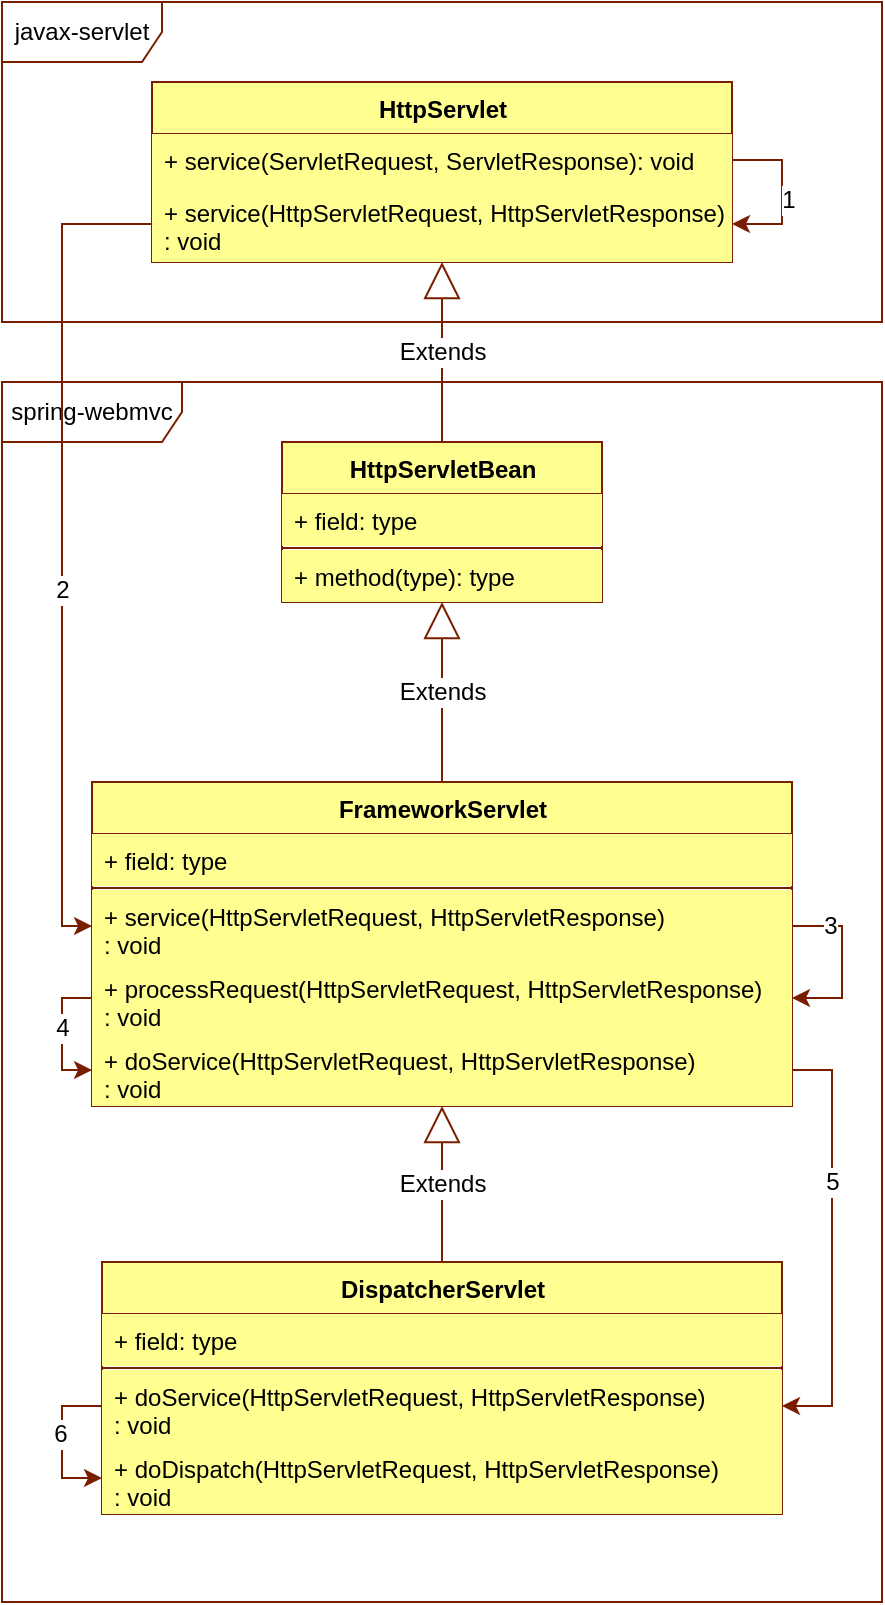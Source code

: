 <mxfile version="19.0.0" type="device"><diagram id="cY_UPZ1Xfaz_YsN1K2BG" name="Page-1"><mxGraphModel dx="1426" dy="886" grid="0" gridSize="10" guides="1" tooltips="1" connect="1" arrows="1" fold="1" page="1" pageScale="1" pageWidth="827" pageHeight="1169" math="0" shadow="0"><root><mxCell id="0"/><mxCell id="1" parent="0"/><mxCell id="61K3JP_0Vj-RHmaR5SSM-36" value="spring-webmvc" style="shape=umlFrame;whiteSpace=wrap;html=1;fontFamily=Helvetica;fontSize=12;fontColor=#000000;startSize=26;strokeColor=#7A1E00;fillColor=none;width=90;height=30;" vertex="1" parent="1"><mxGeometry x="120" y="230" width="440" height="610" as="geometry"/></mxCell><mxCell id="61K3JP_0Vj-RHmaR5SSM-9" value="DispatcherServlet" style="swimlane;fontStyle=1;align=center;verticalAlign=top;childLayout=stackLayout;horizontal=1;startSize=26;horizontalStack=0;resizeParent=1;resizeParentMax=0;resizeLast=0;collapsible=1;marginBottom=0;fontFamily=Helvetica;fontSize=12;fontColor=#000000;strokeColor=#7A1E00;fillColor=#FFFF91;html=1;" vertex="1" parent="1"><mxGeometry x="170" y="670" width="340" height="126" as="geometry"/></mxCell><mxCell id="61K3JP_0Vj-RHmaR5SSM-10" value="+ field: type" style="text;strokeColor=none;fillColor=#FFFF91;align=left;verticalAlign=top;spacingLeft=4;spacingRight=4;overflow=hidden;rotatable=0;points=[[0,0.5],[1,0.5]];portConstraint=eastwest;fontFamily=Helvetica;fontSize=12;fontColor=#000000;startSize=26;html=1;" vertex="1" parent="61K3JP_0Vj-RHmaR5SSM-9"><mxGeometry y="26" width="340" height="26" as="geometry"/></mxCell><mxCell id="61K3JP_0Vj-RHmaR5SSM-11" value="" style="line;strokeWidth=1;fillColor=none;align=left;verticalAlign=middle;spacingTop=-1;spacingLeft=3;spacingRight=3;rotatable=0;labelPosition=right;points=[];portConstraint=eastwest;fontFamily=Helvetica;fontSize=12;fontColor=#000000;startSize=26;html=1;strokeColor=#7A1E00;" vertex="1" parent="61K3JP_0Vj-RHmaR5SSM-9"><mxGeometry y="52" width="340" height="2" as="geometry"/></mxCell><mxCell id="61K3JP_0Vj-RHmaR5SSM-59" style="edgeStyle=orthogonalEdgeStyle;shape=connector;rounded=0;orthogonalLoop=1;jettySize=auto;html=1;exitX=0;exitY=0.5;exitDx=0;exitDy=0;entryX=0;entryY=0.5;entryDx=0;entryDy=0;labelBackgroundColor=default;fontFamily=Helvetica;fontSize=12;fontColor=#000000;endArrow=classic;startSize=26;strokeColor=#7A1E00;" edge="1" parent="61K3JP_0Vj-RHmaR5SSM-9" source="61K3JP_0Vj-RHmaR5SSM-12" target="61K3JP_0Vj-RHmaR5SSM-43"><mxGeometry relative="1" as="geometry"><Array as="points"><mxPoint x="-20" y="72"/><mxPoint x="-20" y="108"/></Array></mxGeometry></mxCell><mxCell id="61K3JP_0Vj-RHmaR5SSM-62" value="6" style="edgeLabel;html=1;align=center;verticalAlign=middle;resizable=0;points=[];fontSize=12;fontFamily=Helvetica;fontColor=#000000;" vertex="1" connectable="0" parent="61K3JP_0Vj-RHmaR5SSM-59"><mxGeometry x="-0.105" y="-1" relative="1" as="geometry"><mxPoint as="offset"/></mxGeometry></mxCell><mxCell id="61K3JP_0Vj-RHmaR5SSM-12" value="+ doService(HttpServletRequest, HttpServletResponse)&lt;br&gt;: void" style="text;strokeColor=none;fillColor=#FFFF91;align=left;verticalAlign=top;spacingLeft=4;spacingRight=4;overflow=hidden;rotatable=0;points=[[0,0.5],[1,0.5]];portConstraint=eastwest;fontFamily=Helvetica;fontSize=12;fontColor=#000000;startSize=26;html=1;" vertex="1" parent="61K3JP_0Vj-RHmaR5SSM-9"><mxGeometry y="54" width="340" height="36" as="geometry"/></mxCell><mxCell id="61K3JP_0Vj-RHmaR5SSM-43" value="+ doDispatch(HttpServletRequest, HttpServletResponse)&lt;br&gt;: void" style="text;strokeColor=none;fillColor=#FFFF91;align=left;verticalAlign=top;spacingLeft=4;spacingRight=4;overflow=hidden;rotatable=0;points=[[0,0.5],[1,0.5]];portConstraint=eastwest;fontFamily=Helvetica;fontSize=12;fontColor=#000000;startSize=26;html=1;" vertex="1" parent="61K3JP_0Vj-RHmaR5SSM-9"><mxGeometry y="90" width="340" height="36" as="geometry"/></mxCell><mxCell id="61K3JP_0Vj-RHmaR5SSM-13" value="FrameworkServlet" style="swimlane;fontStyle=1;align=center;verticalAlign=top;childLayout=stackLayout;horizontal=1;startSize=26;horizontalStack=0;resizeParent=1;resizeParentMax=0;resizeLast=0;collapsible=1;marginBottom=0;fontFamily=Helvetica;fontSize=12;fontColor=#000000;strokeColor=#7A1E00;fillColor=#FFFF91;html=1;" vertex="1" parent="1"><mxGeometry x="165" y="430" width="350" height="162" as="geometry"/></mxCell><mxCell id="61K3JP_0Vj-RHmaR5SSM-14" value="+ field: type" style="text;strokeColor=none;fillColor=#FFFF91;align=left;verticalAlign=top;spacingLeft=4;spacingRight=4;overflow=hidden;rotatable=0;points=[[0,0.5],[1,0.5]];portConstraint=eastwest;fontFamily=Helvetica;fontSize=12;fontColor=#000000;startSize=26;html=1;" vertex="1" parent="61K3JP_0Vj-RHmaR5SSM-13"><mxGeometry y="26" width="350" height="26" as="geometry"/></mxCell><mxCell id="61K3JP_0Vj-RHmaR5SSM-15" value="" style="line;strokeWidth=1;fillColor=none;align=left;verticalAlign=middle;spacingTop=-1;spacingLeft=3;spacingRight=3;rotatable=0;labelPosition=right;points=[];portConstraint=eastwest;fontFamily=Helvetica;fontSize=12;fontColor=#000000;startSize=26;html=1;strokeColor=#7A1E00;" vertex="1" parent="61K3JP_0Vj-RHmaR5SSM-13"><mxGeometry y="52" width="350" height="2" as="geometry"/></mxCell><mxCell id="61K3JP_0Vj-RHmaR5SSM-45" style="edgeStyle=orthogonalEdgeStyle;shape=connector;rounded=0;orthogonalLoop=1;jettySize=auto;html=1;exitX=1;exitY=0.5;exitDx=0;exitDy=0;entryX=1;entryY=0.5;entryDx=0;entryDy=0;labelBackgroundColor=default;fontFamily=Helvetica;fontSize=12;fontColor=#000000;endArrow=classic;startSize=26;strokeColor=#7A1E00;" edge="1" parent="61K3JP_0Vj-RHmaR5SSM-13" source="61K3JP_0Vj-RHmaR5SSM-16"><mxGeometry relative="1" as="geometry"><mxPoint x="350" y="108" as="targetPoint"/><Array as="points"><mxPoint x="375" y="72"/><mxPoint x="375" y="108"/></Array></mxGeometry></mxCell><mxCell id="61K3JP_0Vj-RHmaR5SSM-52" value="3" style="edgeLabel;html=1;align=center;verticalAlign=middle;resizable=0;points=[];fontSize=12;fontFamily=Helvetica;fontColor=#000000;" vertex="1" connectable="0" parent="61K3JP_0Vj-RHmaR5SSM-45"><mxGeometry x="-0.558" relative="1" as="geometry"><mxPoint as="offset"/></mxGeometry></mxCell><mxCell id="61K3JP_0Vj-RHmaR5SSM-16" value="+ service(HttpServletRequest, HttpServletResponse)&lt;br&gt;: void" style="text;strokeColor=none;fillColor=#FFFF91;align=left;verticalAlign=top;spacingLeft=4;spacingRight=4;overflow=hidden;rotatable=0;points=[[0,0.5],[1,0.5]];portConstraint=eastwest;fontFamily=Helvetica;fontSize=12;fontColor=#000000;startSize=26;html=1;" vertex="1" parent="61K3JP_0Vj-RHmaR5SSM-13"><mxGeometry y="54" width="350" height="36" as="geometry"/></mxCell><mxCell id="61K3JP_0Vj-RHmaR5SSM-57" style="edgeStyle=orthogonalEdgeStyle;shape=connector;rounded=0;orthogonalLoop=1;jettySize=auto;html=1;exitX=0;exitY=0.5;exitDx=0;exitDy=0;entryX=0;entryY=0.5;entryDx=0;entryDy=0;labelBackgroundColor=default;fontFamily=Helvetica;fontSize=12;fontColor=#000000;endArrow=classic;startSize=26;strokeColor=#7A1E00;" edge="1" parent="61K3JP_0Vj-RHmaR5SSM-13" source="61K3JP_0Vj-RHmaR5SSM-41" target="61K3JP_0Vj-RHmaR5SSM-42"><mxGeometry relative="1" as="geometry"><Array as="points"><mxPoint x="-15" y="108"/><mxPoint x="-15" y="144"/></Array></mxGeometry></mxCell><mxCell id="61K3JP_0Vj-RHmaR5SSM-60" value="4" style="edgeLabel;html=1;align=center;verticalAlign=middle;resizable=0;points=[];fontSize=12;fontFamily=Helvetica;fontColor=#000000;" vertex="1" connectable="0" parent="61K3JP_0Vj-RHmaR5SSM-57"><mxGeometry x="-0.091" relative="1" as="geometry"><mxPoint as="offset"/></mxGeometry></mxCell><mxCell id="61K3JP_0Vj-RHmaR5SSM-41" value="+ processRequest(HttpServletRequest, HttpServletResponse)&lt;br&gt;: void" style="text;strokeColor=none;fillColor=#FFFF91;align=left;verticalAlign=top;spacingLeft=4;spacingRight=4;overflow=hidden;rotatable=0;points=[[0,0.5],[1,0.5]];portConstraint=eastwest;fontFamily=Helvetica;fontSize=12;fontColor=#000000;startSize=26;html=1;" vertex="1" parent="61K3JP_0Vj-RHmaR5SSM-13"><mxGeometry y="90" width="350" height="36" as="geometry"/></mxCell><mxCell id="61K3JP_0Vj-RHmaR5SSM-42" value="+ doService(HttpServletRequest, HttpServletResponse)&lt;br&gt;: void" style="text;strokeColor=none;fillColor=#FFFF91;align=left;verticalAlign=top;spacingLeft=4;spacingRight=4;overflow=hidden;rotatable=0;points=[[0,0.5],[1,0.5]];portConstraint=eastwest;fontFamily=Helvetica;fontSize=12;fontColor=#000000;startSize=26;html=1;" vertex="1" parent="61K3JP_0Vj-RHmaR5SSM-13"><mxGeometry y="126" width="350" height="36" as="geometry"/></mxCell><mxCell id="61K3JP_0Vj-RHmaR5SSM-18" value="HttpServletBean" style="swimlane;fontStyle=1;align=center;verticalAlign=top;childLayout=stackLayout;horizontal=1;startSize=26;horizontalStack=0;resizeParent=1;resizeParentMax=0;resizeLast=0;collapsible=1;marginBottom=0;fontFamily=Helvetica;fontSize=12;fontColor=#000000;strokeColor=#7A1E00;fillColor=#FFFF91;html=1;" vertex="1" parent="1"><mxGeometry x="260" y="260" width="160" height="80" as="geometry"/></mxCell><mxCell id="61K3JP_0Vj-RHmaR5SSM-19" value="+ field: type" style="text;strokeColor=none;fillColor=#FFFF91;align=left;verticalAlign=top;spacingLeft=4;spacingRight=4;overflow=hidden;rotatable=0;points=[[0,0.5],[1,0.5]];portConstraint=eastwest;fontFamily=Helvetica;fontSize=12;fontColor=#000000;startSize=26;html=1;" vertex="1" parent="61K3JP_0Vj-RHmaR5SSM-18"><mxGeometry y="26" width="160" height="26" as="geometry"/></mxCell><mxCell id="61K3JP_0Vj-RHmaR5SSM-20" value="" style="line;strokeWidth=1;fillColor=none;align=left;verticalAlign=middle;spacingTop=-1;spacingLeft=3;spacingRight=3;rotatable=0;labelPosition=right;points=[];portConstraint=eastwest;fontFamily=Helvetica;fontSize=12;fontColor=#000000;startSize=26;html=1;strokeColor=#7A1E00;" vertex="1" parent="61K3JP_0Vj-RHmaR5SSM-18"><mxGeometry y="52" width="160" height="2" as="geometry"/></mxCell><mxCell id="61K3JP_0Vj-RHmaR5SSM-21" value="+ method(type): type" style="text;strokeColor=none;fillColor=#FFFF91;align=left;verticalAlign=top;spacingLeft=4;spacingRight=4;overflow=hidden;rotatable=0;points=[[0,0.5],[1,0.5]];portConstraint=eastwest;fontFamily=Helvetica;fontSize=12;fontColor=#000000;startSize=26;html=1;" vertex="1" parent="61K3JP_0Vj-RHmaR5SSM-18"><mxGeometry y="54" width="160" height="26" as="geometry"/></mxCell><mxCell id="61K3JP_0Vj-RHmaR5SSM-23" value="Extends" style="endArrow=block;endSize=16;endFill=0;html=1;rounded=0;labelBackgroundColor=default;fontFamily=Helvetica;fontSize=12;fontColor=#000000;strokeColor=#7A1E00;shape=connector;entryX=0.5;entryY=1;entryDx=0;entryDy=0;exitX=0.5;exitY=0;exitDx=0;exitDy=0;" edge="1" parent="1" source="61K3JP_0Vj-RHmaR5SSM-13" target="61K3JP_0Vj-RHmaR5SSM-18"><mxGeometry width="160" relative="1" as="geometry"><mxPoint x="350" y="560" as="sourcePoint"/><mxPoint x="500" y="580" as="targetPoint"/></mxGeometry></mxCell><mxCell id="61K3JP_0Vj-RHmaR5SSM-24" value="Extends" style="endArrow=block;endSize=16;endFill=0;html=1;rounded=0;labelBackgroundColor=default;fontFamily=Helvetica;fontSize=12;fontColor=#000000;strokeColor=#7A1E00;shape=connector;exitX=0.5;exitY=0;exitDx=0;exitDy=0;" edge="1" parent="1" source="61K3JP_0Vj-RHmaR5SSM-9" target="61K3JP_0Vj-RHmaR5SSM-42"><mxGeometry width="160" relative="1" as="geometry"><mxPoint x="350" y="590" as="sourcePoint"/><mxPoint x="670" y="580" as="targetPoint"/></mxGeometry></mxCell><mxCell id="61K3JP_0Vj-RHmaR5SSM-35" value="javax-servlet" style="shape=umlFrame;whiteSpace=wrap;html=1;fontFamily=Helvetica;fontSize=12;fontColor=#000000;startSize=26;strokeColor=#7A1E00;fillColor=none;width=80;height=30;" vertex="1" parent="1"><mxGeometry x="120" y="40" width="440" height="160" as="geometry"/></mxCell><mxCell id="61K3JP_0Vj-RHmaR5SSM-29" value="HttpServlet" style="swimlane;fontStyle=1;align=center;verticalAlign=top;childLayout=stackLayout;horizontal=1;startSize=26;horizontalStack=0;resizeParent=1;resizeParentMax=0;resizeLast=0;collapsible=1;marginBottom=0;fontFamily=Helvetica;fontSize=12;fontColor=#000000;strokeColor=#7A1E00;fillColor=#FFFF91;html=1;" vertex="1" parent="1"><mxGeometry x="195" y="80" width="290" height="90" as="geometry"/></mxCell><mxCell id="61K3JP_0Vj-RHmaR5SSM-38" style="edgeStyle=orthogonalEdgeStyle;shape=connector;rounded=0;orthogonalLoop=1;jettySize=auto;html=1;exitX=1;exitY=0.5;exitDx=0;exitDy=0;labelBackgroundColor=default;fontFamily=Helvetica;fontSize=12;fontColor=#000000;endArrow=classic;startSize=26;strokeColor=#7A1E00;" edge="1" parent="61K3JP_0Vj-RHmaR5SSM-29" source="61K3JP_0Vj-RHmaR5SSM-32" target="61K3JP_0Vj-RHmaR5SSM-37"><mxGeometry relative="1" as="geometry"><Array as="points"><mxPoint x="315" y="39"/><mxPoint x="315" y="71"/></Array></mxGeometry></mxCell><mxCell id="61K3JP_0Vj-RHmaR5SSM-39" value="1" style="edgeLabel;html=1;align=center;verticalAlign=middle;resizable=0;points=[];fontSize=12;fontFamily=Helvetica;fontColor=#000000;" vertex="1" connectable="0" parent="61K3JP_0Vj-RHmaR5SSM-38"><mxGeometry x="0.098" y="3" relative="1" as="geometry"><mxPoint as="offset"/></mxGeometry></mxCell><mxCell id="61K3JP_0Vj-RHmaR5SSM-32" value="+ service(ServletRequest, ServletResponse): void" style="text;strokeColor=none;fillColor=#FFFF91;align=left;verticalAlign=top;spacingLeft=4;spacingRight=4;overflow=hidden;rotatable=0;points=[[0,0.5],[1,0.5]];portConstraint=eastwest;fontFamily=Helvetica;fontSize=12;fontColor=#000000;startSize=26;html=1;" vertex="1" parent="61K3JP_0Vj-RHmaR5SSM-29"><mxGeometry y="26" width="290" height="26" as="geometry"/></mxCell><mxCell id="61K3JP_0Vj-RHmaR5SSM-37" value="+ service(HttpServletRequest, HttpServletResponse)&lt;br&gt;: void" style="text;strokeColor=none;fillColor=#FFFF91;align=left;verticalAlign=top;spacingLeft=4;spacingRight=4;overflow=hidden;rotatable=0;points=[[0,0.5],[1,0.5]];portConstraint=eastwest;fontFamily=Helvetica;fontSize=12;fontColor=#000000;startSize=26;html=1;" vertex="1" parent="61K3JP_0Vj-RHmaR5SSM-29"><mxGeometry y="52" width="290" height="38" as="geometry"/></mxCell><mxCell id="61K3JP_0Vj-RHmaR5SSM-33" value="Extends" style="endArrow=block;endSize=16;endFill=0;html=1;rounded=0;labelBackgroundColor=default;fontFamily=Helvetica;fontSize=12;fontColor=#000000;strokeColor=#7A1E00;shape=connector;exitX=0.5;exitY=0;exitDx=0;exitDy=0;" edge="1" parent="1" source="61K3JP_0Vj-RHmaR5SSM-18" target="61K3JP_0Vj-RHmaR5SSM-37"><mxGeometry width="160" relative="1" as="geometry"><mxPoint x="520" y="400" as="sourcePoint"/><mxPoint x="340" y="302" as="targetPoint"/></mxGeometry></mxCell><mxCell id="61K3JP_0Vj-RHmaR5SSM-44" style="edgeStyle=orthogonalEdgeStyle;shape=connector;rounded=0;orthogonalLoop=1;jettySize=auto;html=1;exitX=0;exitY=0.5;exitDx=0;exitDy=0;entryX=0;entryY=0.5;entryDx=0;entryDy=0;labelBackgroundColor=default;fontFamily=Helvetica;fontSize=12;fontColor=#000000;endArrow=classic;startSize=26;strokeColor=#7A1E00;" edge="1" parent="1" source="61K3JP_0Vj-RHmaR5SSM-37" target="61K3JP_0Vj-RHmaR5SSM-16"><mxGeometry relative="1" as="geometry"><Array as="points"><mxPoint x="150" y="151"/><mxPoint x="150" y="502"/></Array></mxGeometry></mxCell><mxCell id="61K3JP_0Vj-RHmaR5SSM-51" value="2" style="edgeLabel;html=1;align=center;verticalAlign=middle;resizable=0;points=[];fontSize=12;fontFamily=Helvetica;fontColor=#000000;" vertex="1" connectable="0" parent="61K3JP_0Vj-RHmaR5SSM-44"><mxGeometry x="0.11" relative="1" as="geometry"><mxPoint as="offset"/></mxGeometry></mxCell><mxCell id="61K3JP_0Vj-RHmaR5SSM-58" style="edgeStyle=orthogonalEdgeStyle;shape=connector;rounded=0;orthogonalLoop=1;jettySize=auto;html=1;exitX=1;exitY=0.5;exitDx=0;exitDy=0;entryX=1;entryY=0.5;entryDx=0;entryDy=0;labelBackgroundColor=default;fontFamily=Helvetica;fontSize=12;fontColor=#000000;endArrow=classic;startSize=26;strokeColor=#7A1E00;" edge="1" parent="1" source="61K3JP_0Vj-RHmaR5SSM-42" target="61K3JP_0Vj-RHmaR5SSM-12"><mxGeometry relative="1" as="geometry"/></mxCell><mxCell id="61K3JP_0Vj-RHmaR5SSM-61" value="5" style="edgeLabel;html=1;align=center;verticalAlign=middle;resizable=0;points=[];fontSize=12;fontFamily=Helvetica;fontColor=#000000;" vertex="1" connectable="0" parent="61K3JP_0Vj-RHmaR5SSM-58"><mxGeometry x="-0.289" relative="1" as="geometry"><mxPoint as="offset"/></mxGeometry></mxCell></root></mxGraphModel></diagram></mxfile>